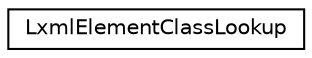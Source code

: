 digraph "Graphical Class Hierarchy"
{
 // LATEX_PDF_SIZE
  edge [fontname="Helvetica",fontsize="10",labelfontname="Helvetica",labelfontsize="10"];
  node [fontname="Helvetica",fontsize="10",shape=record];
  rankdir="LR";
  Node0 [label="LxmlElementClassLookup",height=0.2,width=0.4,color="black", fillcolor="white", style="filled",URL="$structLxmlElementClassLookup.html",tooltip=" "];
}
